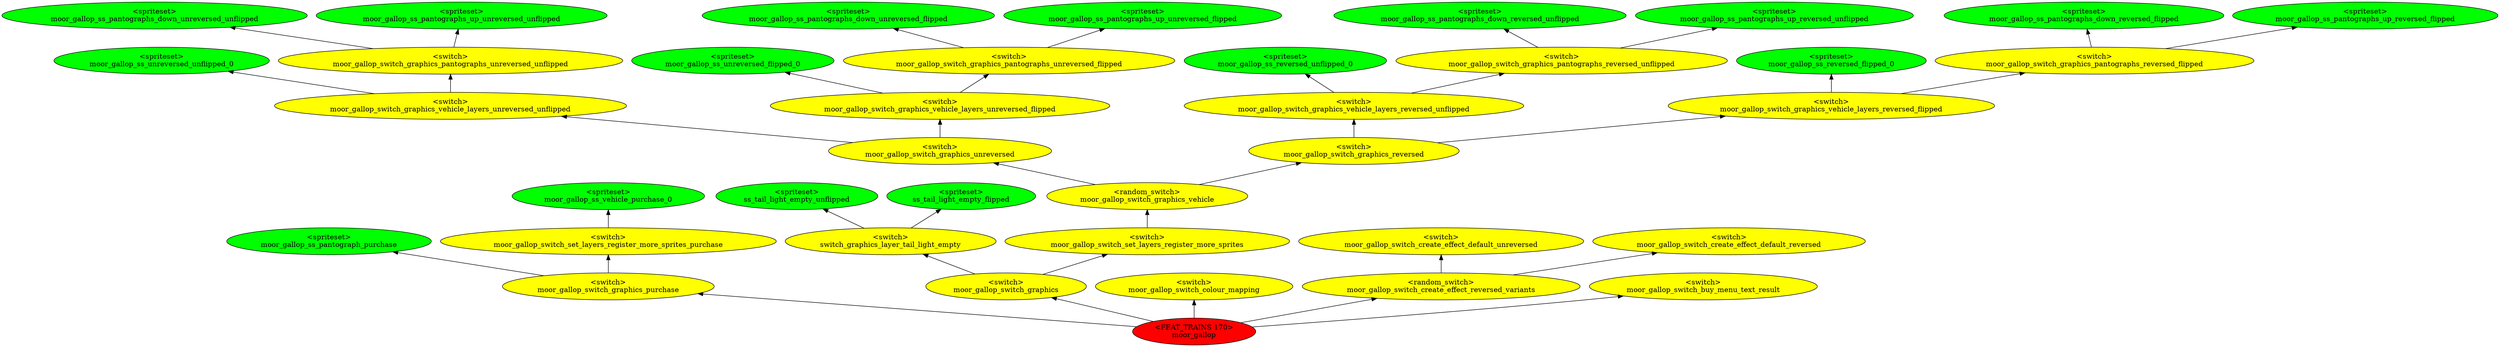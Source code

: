 digraph {
rankdir="BT"
ss_tail_light_empty_unflipped [fillcolor=green style="filled" label="<spriteset>\nss_tail_light_empty_unflipped"]
ss_tail_light_empty_flipped [fillcolor=green style="filled" label="<spriteset>\nss_tail_light_empty_flipped"]
switch_graphics_layer_tail_light_empty [fillcolor=yellow style="filled" label="<switch>\nswitch_graphics_layer_tail_light_empty"]
moor_gallop_ss_unreversed_unflipped_0 [fillcolor=green style="filled" label="<spriteset>\nmoor_gallop_ss_unreversed_unflipped_0"]
moor_gallop_ss_pantographs_down_unreversed_unflipped [fillcolor=green style="filled" label="<spriteset>\nmoor_gallop_ss_pantographs_down_unreversed_unflipped"]
moor_gallop_ss_pantographs_up_unreversed_unflipped [fillcolor=green style="filled" label="<spriteset>\nmoor_gallop_ss_pantographs_up_unreversed_unflipped"]
moor_gallop_switch_graphics_pantographs_unreversed_unflipped [fillcolor=yellow style="filled" label="<switch>\nmoor_gallop_switch_graphics_pantographs_unreversed_unflipped"]
moor_gallop_switch_graphics_vehicle_layers_unreversed_unflipped [fillcolor=yellow style="filled" label="<switch>\nmoor_gallop_switch_graphics_vehicle_layers_unreversed_unflipped"]
moor_gallop_ss_unreversed_flipped_0 [fillcolor=green style="filled" label="<spriteset>\nmoor_gallop_ss_unreversed_flipped_0"]
moor_gallop_ss_pantographs_down_unreversed_flipped [fillcolor=green style="filled" label="<spriteset>\nmoor_gallop_ss_pantographs_down_unreversed_flipped"]
moor_gallop_ss_pantographs_up_unreversed_flipped [fillcolor=green style="filled" label="<spriteset>\nmoor_gallop_ss_pantographs_up_unreversed_flipped"]
moor_gallop_switch_graphics_pantographs_unreversed_flipped [fillcolor=yellow style="filled" label="<switch>\nmoor_gallop_switch_graphics_pantographs_unreversed_flipped"]
moor_gallop_switch_graphics_vehicle_layers_unreversed_flipped [fillcolor=yellow style="filled" label="<switch>\nmoor_gallop_switch_graphics_vehicle_layers_unreversed_flipped"]
moor_gallop_switch_graphics_unreversed [fillcolor=yellow style="filled" label="<switch>\nmoor_gallop_switch_graphics_unreversed"]
moor_gallop_ss_reversed_unflipped_0 [fillcolor=green style="filled" label="<spriteset>\nmoor_gallop_ss_reversed_unflipped_0"]
moor_gallop_ss_pantographs_down_reversed_unflipped [fillcolor=green style="filled" label="<spriteset>\nmoor_gallop_ss_pantographs_down_reversed_unflipped"]
moor_gallop_ss_pantographs_up_reversed_unflipped [fillcolor=green style="filled" label="<spriteset>\nmoor_gallop_ss_pantographs_up_reversed_unflipped"]
moor_gallop_switch_graphics_pantographs_reversed_unflipped [fillcolor=yellow style="filled" label="<switch>\nmoor_gallop_switch_graphics_pantographs_reversed_unflipped"]
moor_gallop_switch_graphics_vehicle_layers_reversed_unflipped [fillcolor=yellow style="filled" label="<switch>\nmoor_gallop_switch_graphics_vehicle_layers_reversed_unflipped"]
moor_gallop_ss_reversed_flipped_0 [fillcolor=green style="filled" label="<spriteset>\nmoor_gallop_ss_reversed_flipped_0"]
moor_gallop_ss_pantographs_down_reversed_flipped [fillcolor=green style="filled" label="<spriteset>\nmoor_gallop_ss_pantographs_down_reversed_flipped"]
moor_gallop_ss_pantographs_up_reversed_flipped [fillcolor=green style="filled" label="<spriteset>\nmoor_gallop_ss_pantographs_up_reversed_flipped"]
moor_gallop_switch_graphics_pantographs_reversed_flipped [fillcolor=yellow style="filled" label="<switch>\nmoor_gallop_switch_graphics_pantographs_reversed_flipped"]
moor_gallop_switch_graphics_vehicle_layers_reversed_flipped [fillcolor=yellow style="filled" label="<switch>\nmoor_gallop_switch_graphics_vehicle_layers_reversed_flipped"]
moor_gallop_switch_graphics_reversed [fillcolor=yellow style="filled" label="<switch>\nmoor_gallop_switch_graphics_reversed"]
moor_gallop_switch_graphics_vehicle [fillcolor=yellow style="filled" label="<random_switch>\nmoor_gallop_switch_graphics_vehicle"]
moor_gallop_ss_vehicle_purchase_0 [fillcolor=green style="filled" label="<spriteset>\nmoor_gallop_ss_vehicle_purchase_0"]
moor_gallop_ss_pantograph_purchase [fillcolor=green style="filled" label="<spriteset>\nmoor_gallop_ss_pantograph_purchase"]
moor_gallop_switch_set_layers_register_more_sprites_purchase [fillcolor=yellow style="filled" label="<switch>\nmoor_gallop_switch_set_layers_register_more_sprites_purchase"]
moor_gallop_switch_graphics_purchase [fillcolor=yellow style="filled" label="<switch>\nmoor_gallop_switch_graphics_purchase"]
moor_gallop_switch_set_layers_register_more_sprites [fillcolor=yellow style="filled" label="<switch>\nmoor_gallop_switch_set_layers_register_more_sprites"]
moor_gallop_switch_graphics [fillcolor=yellow style="filled" label="<switch>\nmoor_gallop_switch_graphics"]
moor_gallop_switch_colour_mapping [fillcolor=yellow style="filled" label="<switch>\nmoor_gallop_switch_colour_mapping"]
moor_gallop_switch_create_effect_default_unreversed [fillcolor=yellow style="filled" label="<switch>\nmoor_gallop_switch_create_effect_default_unreversed"]
moor_gallop_switch_create_effect_default_reversed [fillcolor=yellow style="filled" label="<switch>\nmoor_gallop_switch_create_effect_default_reversed"]
moor_gallop_switch_create_effect_reversed_variants [fillcolor=yellow style="filled" label="<random_switch>\nmoor_gallop_switch_create_effect_reversed_variants"]
moor_gallop_switch_buy_menu_text_result [fillcolor=yellow style="filled" label="<switch>\nmoor_gallop_switch_buy_menu_text_result"]
moor_gallop [fillcolor=red style="filled" label="<FEAT_TRAINS 170>\nmoor_gallop"]
moor_gallop_switch_set_layers_register_more_sprites_purchase->moor_gallop_ss_vehicle_purchase_0
moor_gallop_switch_create_effect_reversed_variants->moor_gallop_switch_create_effect_default_reversed
moor_gallop_switch_graphics->moor_gallop_switch_set_layers_register_more_sprites
moor_gallop_switch_graphics_vehicle->moor_gallop_switch_graphics_unreversed
moor_gallop->moor_gallop_switch_buy_menu_text_result
moor_gallop_switch_graphics_pantographs_unreversed_flipped->moor_gallop_ss_pantographs_up_unreversed_flipped
moor_gallop_switch_graphics_vehicle_layers_unreversed_unflipped->moor_gallop_switch_graphics_pantographs_unreversed_unflipped
moor_gallop_switch_graphics_unreversed->moor_gallop_switch_graphics_vehicle_layers_unreversed_flipped
moor_gallop_switch_graphics_pantographs_reversed_flipped->moor_gallop_ss_pantographs_up_reversed_flipped
switch_graphics_layer_tail_light_empty->ss_tail_light_empty_flipped
moor_gallop_switch_graphics_vehicle->moor_gallop_switch_graphics_reversed
moor_gallop_switch_graphics_purchase->moor_gallop_ss_pantograph_purchase
moor_gallop_switch_graphics_pantographs_reversed_unflipped->moor_gallop_ss_pantographs_down_reversed_unflipped
moor_gallop_switch_graphics_reversed->moor_gallop_switch_graphics_vehicle_layers_reversed_flipped
moor_gallop_switch_graphics_pantographs_reversed_unflipped->moor_gallop_ss_pantographs_up_reversed_unflipped
moor_gallop_switch_graphics_pantographs_unreversed_unflipped->moor_gallop_ss_pantographs_down_unreversed_unflipped
moor_gallop_switch_graphics_reversed->moor_gallop_switch_graphics_vehicle_layers_reversed_unflipped
moor_gallop_switch_graphics_vehicle_layers_reversed_unflipped->moor_gallop_switch_graphics_pantographs_reversed_unflipped
moor_gallop->moor_gallop_switch_create_effect_reversed_variants
moor_gallop_switch_graphics->switch_graphics_layer_tail_light_empty
moor_gallop_switch_graphics_vehicle_layers_reversed_flipped->moor_gallop_switch_graphics_pantographs_reversed_flipped
moor_gallop_switch_graphics_vehicle_layers_unreversed_flipped->moor_gallop_switch_graphics_pantographs_unreversed_flipped
moor_gallop->moor_gallop_switch_colour_mapping
moor_gallop_switch_graphics_purchase->moor_gallop_switch_set_layers_register_more_sprites_purchase
moor_gallop_switch_graphics_vehicle_layers_reversed_unflipped->moor_gallop_ss_reversed_unflipped_0
moor_gallop_switch_graphics_pantographs_unreversed_unflipped->moor_gallop_ss_pantographs_up_unreversed_unflipped
switch_graphics_layer_tail_light_empty->ss_tail_light_empty_unflipped
moor_gallop->moor_gallop_switch_graphics
moor_gallop_switch_graphics_vehicle_layers_reversed_flipped->moor_gallop_ss_reversed_flipped_0
moor_gallop_switch_graphics_vehicle_layers_unreversed_unflipped->moor_gallop_ss_unreversed_unflipped_0
moor_gallop_switch_graphics_unreversed->moor_gallop_switch_graphics_vehicle_layers_unreversed_unflipped
moor_gallop_switch_graphics_vehicle_layers_unreversed_flipped->moor_gallop_ss_unreversed_flipped_0
moor_gallop_switch_set_layers_register_more_sprites->moor_gallop_switch_graphics_vehicle
moor_gallop_switch_graphics_pantographs_reversed_flipped->moor_gallop_ss_pantographs_down_reversed_flipped
moor_gallop->moor_gallop_switch_graphics_purchase
moor_gallop_switch_create_effect_reversed_variants->moor_gallop_switch_create_effect_default_unreversed
moor_gallop_switch_graphics_pantographs_unreversed_flipped->moor_gallop_ss_pantographs_down_unreversed_flipped
}
